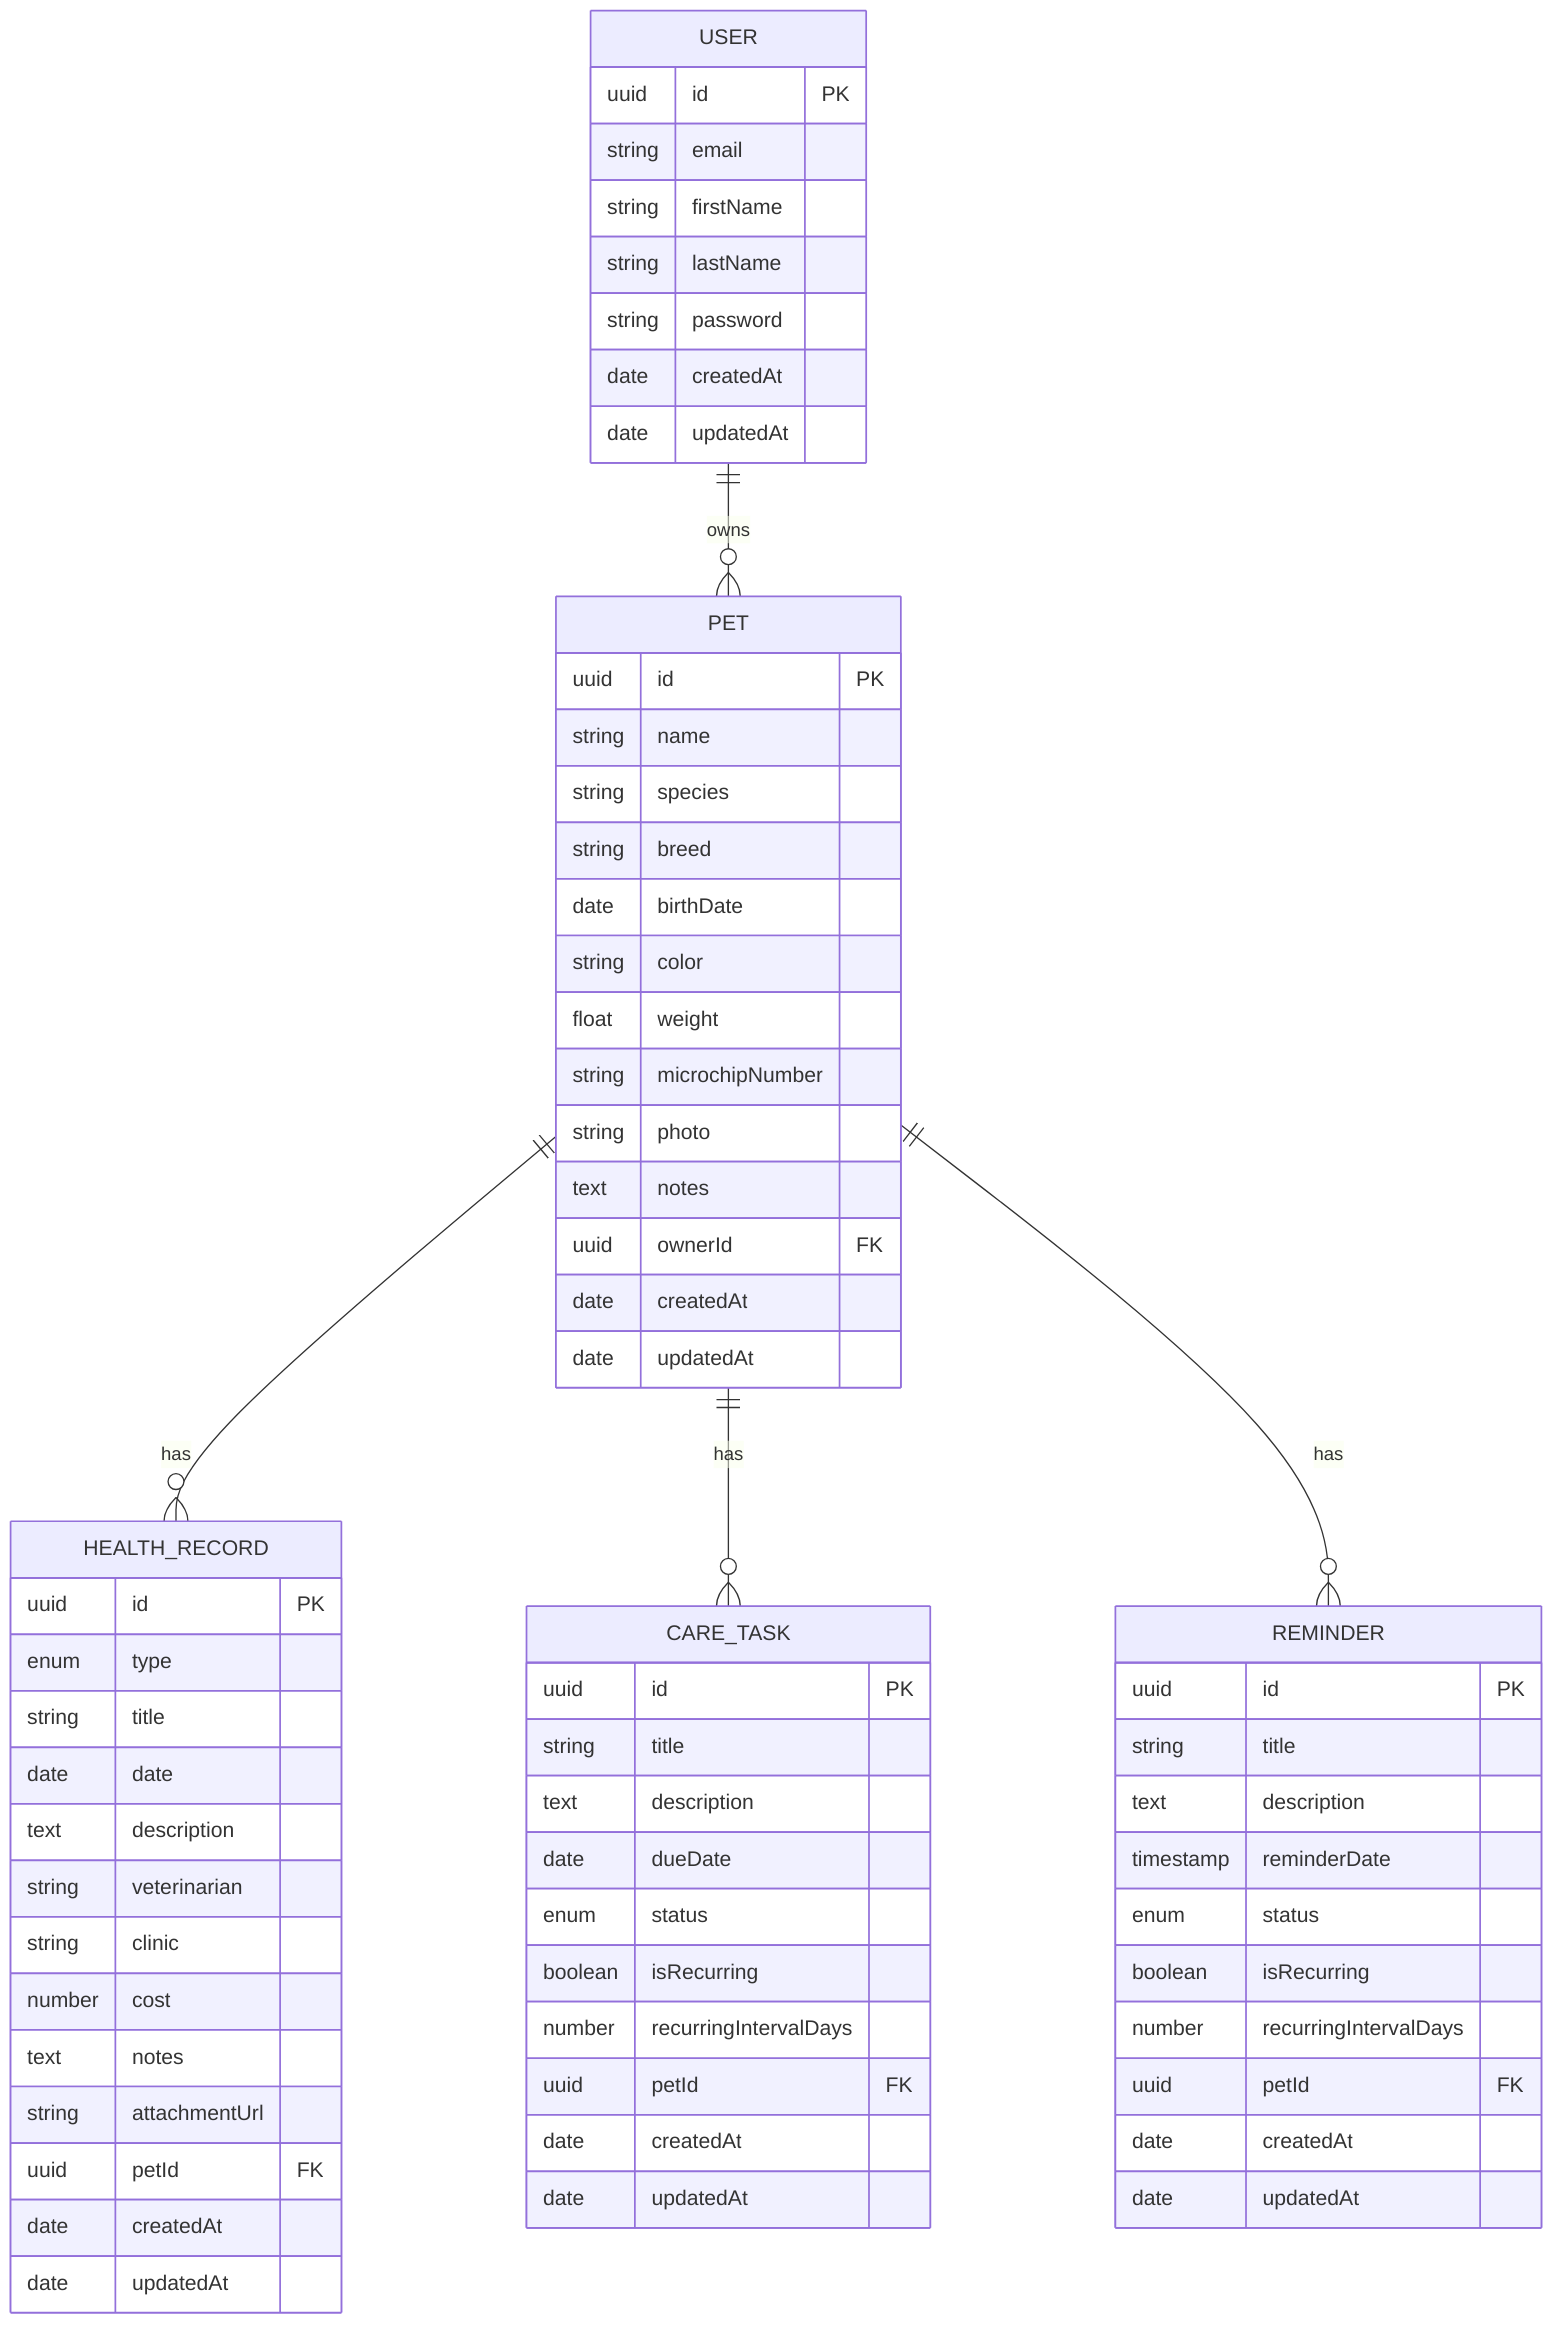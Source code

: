 erDiagram
    USER {
        uuid id PK
        string email
        string firstName
        string lastName
        string password
        date createdAt
        date updatedAt
    }
    
    PET {
        uuid id PK
        string name
        string species
        string breed
        date birthDate
        string color
        float weight
        string microchipNumber
        string photo
        text notes
        uuid ownerId FK
        date createdAt
        date updatedAt
    }
    
    HEALTH_RECORD {
        uuid id PK
        enum type
        string title
        date date
        text description
        string veterinarian
        string clinic
        number cost
        text notes
        string attachmentUrl
        uuid petId FK
        date createdAt
        date updatedAt
    }
    
    CARE_TASK {
        uuid id PK
        string title
        text description
        date dueDate
        enum status
        boolean isRecurring
        number recurringIntervalDays
        uuid petId FK
        date createdAt
        date updatedAt
    }
    
    REMINDER {
        uuid id PK
        string title
        text description
        timestamp reminderDate
        enum status
        boolean isRecurring
        number recurringIntervalDays
        uuid petId FK
        date createdAt
        date updatedAt
    }
    
    USER ||--o{ PET : "owns"
    PET ||--o{ HEALTH_RECORD : "has"
    PET ||--o{ CARE_TASK : "has"
    PET ||--o{ REMINDER : "has"